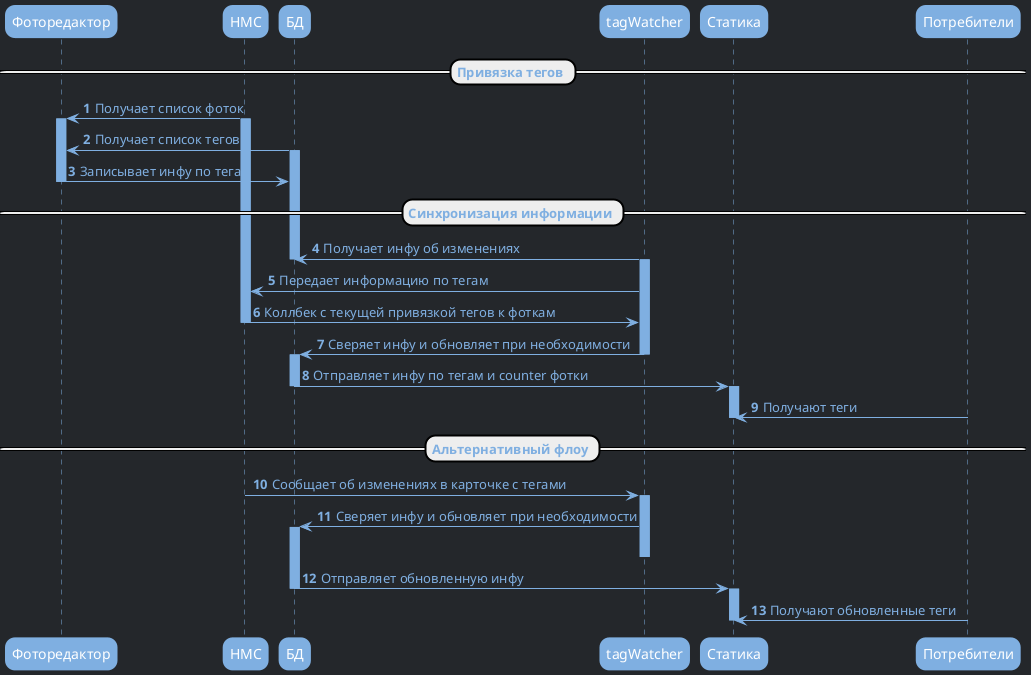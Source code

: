 @startuml
skinparam DefaultFontColor #7fafe1
skinparam BackgroundColor #24272b
skinparam roundcorner 20

skinparam sequence {
    ArrowColor #7fafe1
    LifeLineBorderColor #7fafe1 
    LifeLineBackgroundColor #7fafe1
    ParticipantBorderColor #7fafe1 
    ParticipantBackgroundColor #7fafe1 
    ParticipantFontColor white

    ActorBorderColor #7fafe1 
    ActorBackgroundColor #7fafe1
}

autonumber
participant "Фоторедактор" as FE
participant "НМС" as NMS
participant "БД" as DB
participant "tagWatcher" as TW
participant "Статика" as Static
participant "Потребители" as CMS

== Привязка тегов == 
NMS -> FE: Получает список фоток
activate FE
activate NMS
DB -> FE: Получает список тегов

activate DB
FE -> DB: Записывает инфу по тегам
deactivate FE
== Синхронизация информации ==
TW -> DB: Получает инфу об изменениях
deactivate DB
activate TW

TW -> NMS: Передает информацию по тегам

NMS -> TW: Коллбек с текущей привязкой тегов к фоткам
deactivate NMS
TW -> DB: Сверяет инфу и обновляет при необходимости
deactivate TW
activate DB

DB -> Static: Отправляет инфу по тегам и counter фотки
deactivate DB
activate Static
CMS -> Static: Получают теги
deactivate Static

== Альтернативный флоу ==
NMS -> TW: Сообщает об изменениях в карточке с тегами
activate TW
TW -> DB: Сверяет инфу и обновляет при необходимости
activate DB
deactivate TW
DB -> Static: Отправляет обновленную инфу
deactivate DB
activate Static
CMS -> Static: Получают обновленные теги
deactivate Static

deactivate FE
@enduml
